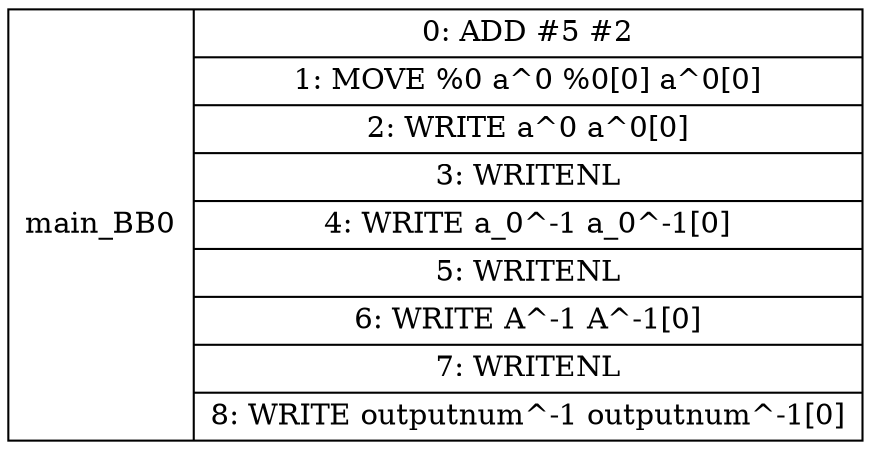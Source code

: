 diGraph G { 
main_BB0 [shape=record, label="<b>main_BB0| {0: ADD #5 #2|1: MOVE %0 a^0 %0[0]  a^0[0] |2: WRITE a^0 a^0[0] |3: WRITENL |4: WRITE a_0^-1 a_0^-1[0] |5: WRITENL |6: WRITE A^-1 A^-1[0] |7: WRITENL |8: WRITE outputnum^-1 outputnum^-1[0] }"];



}